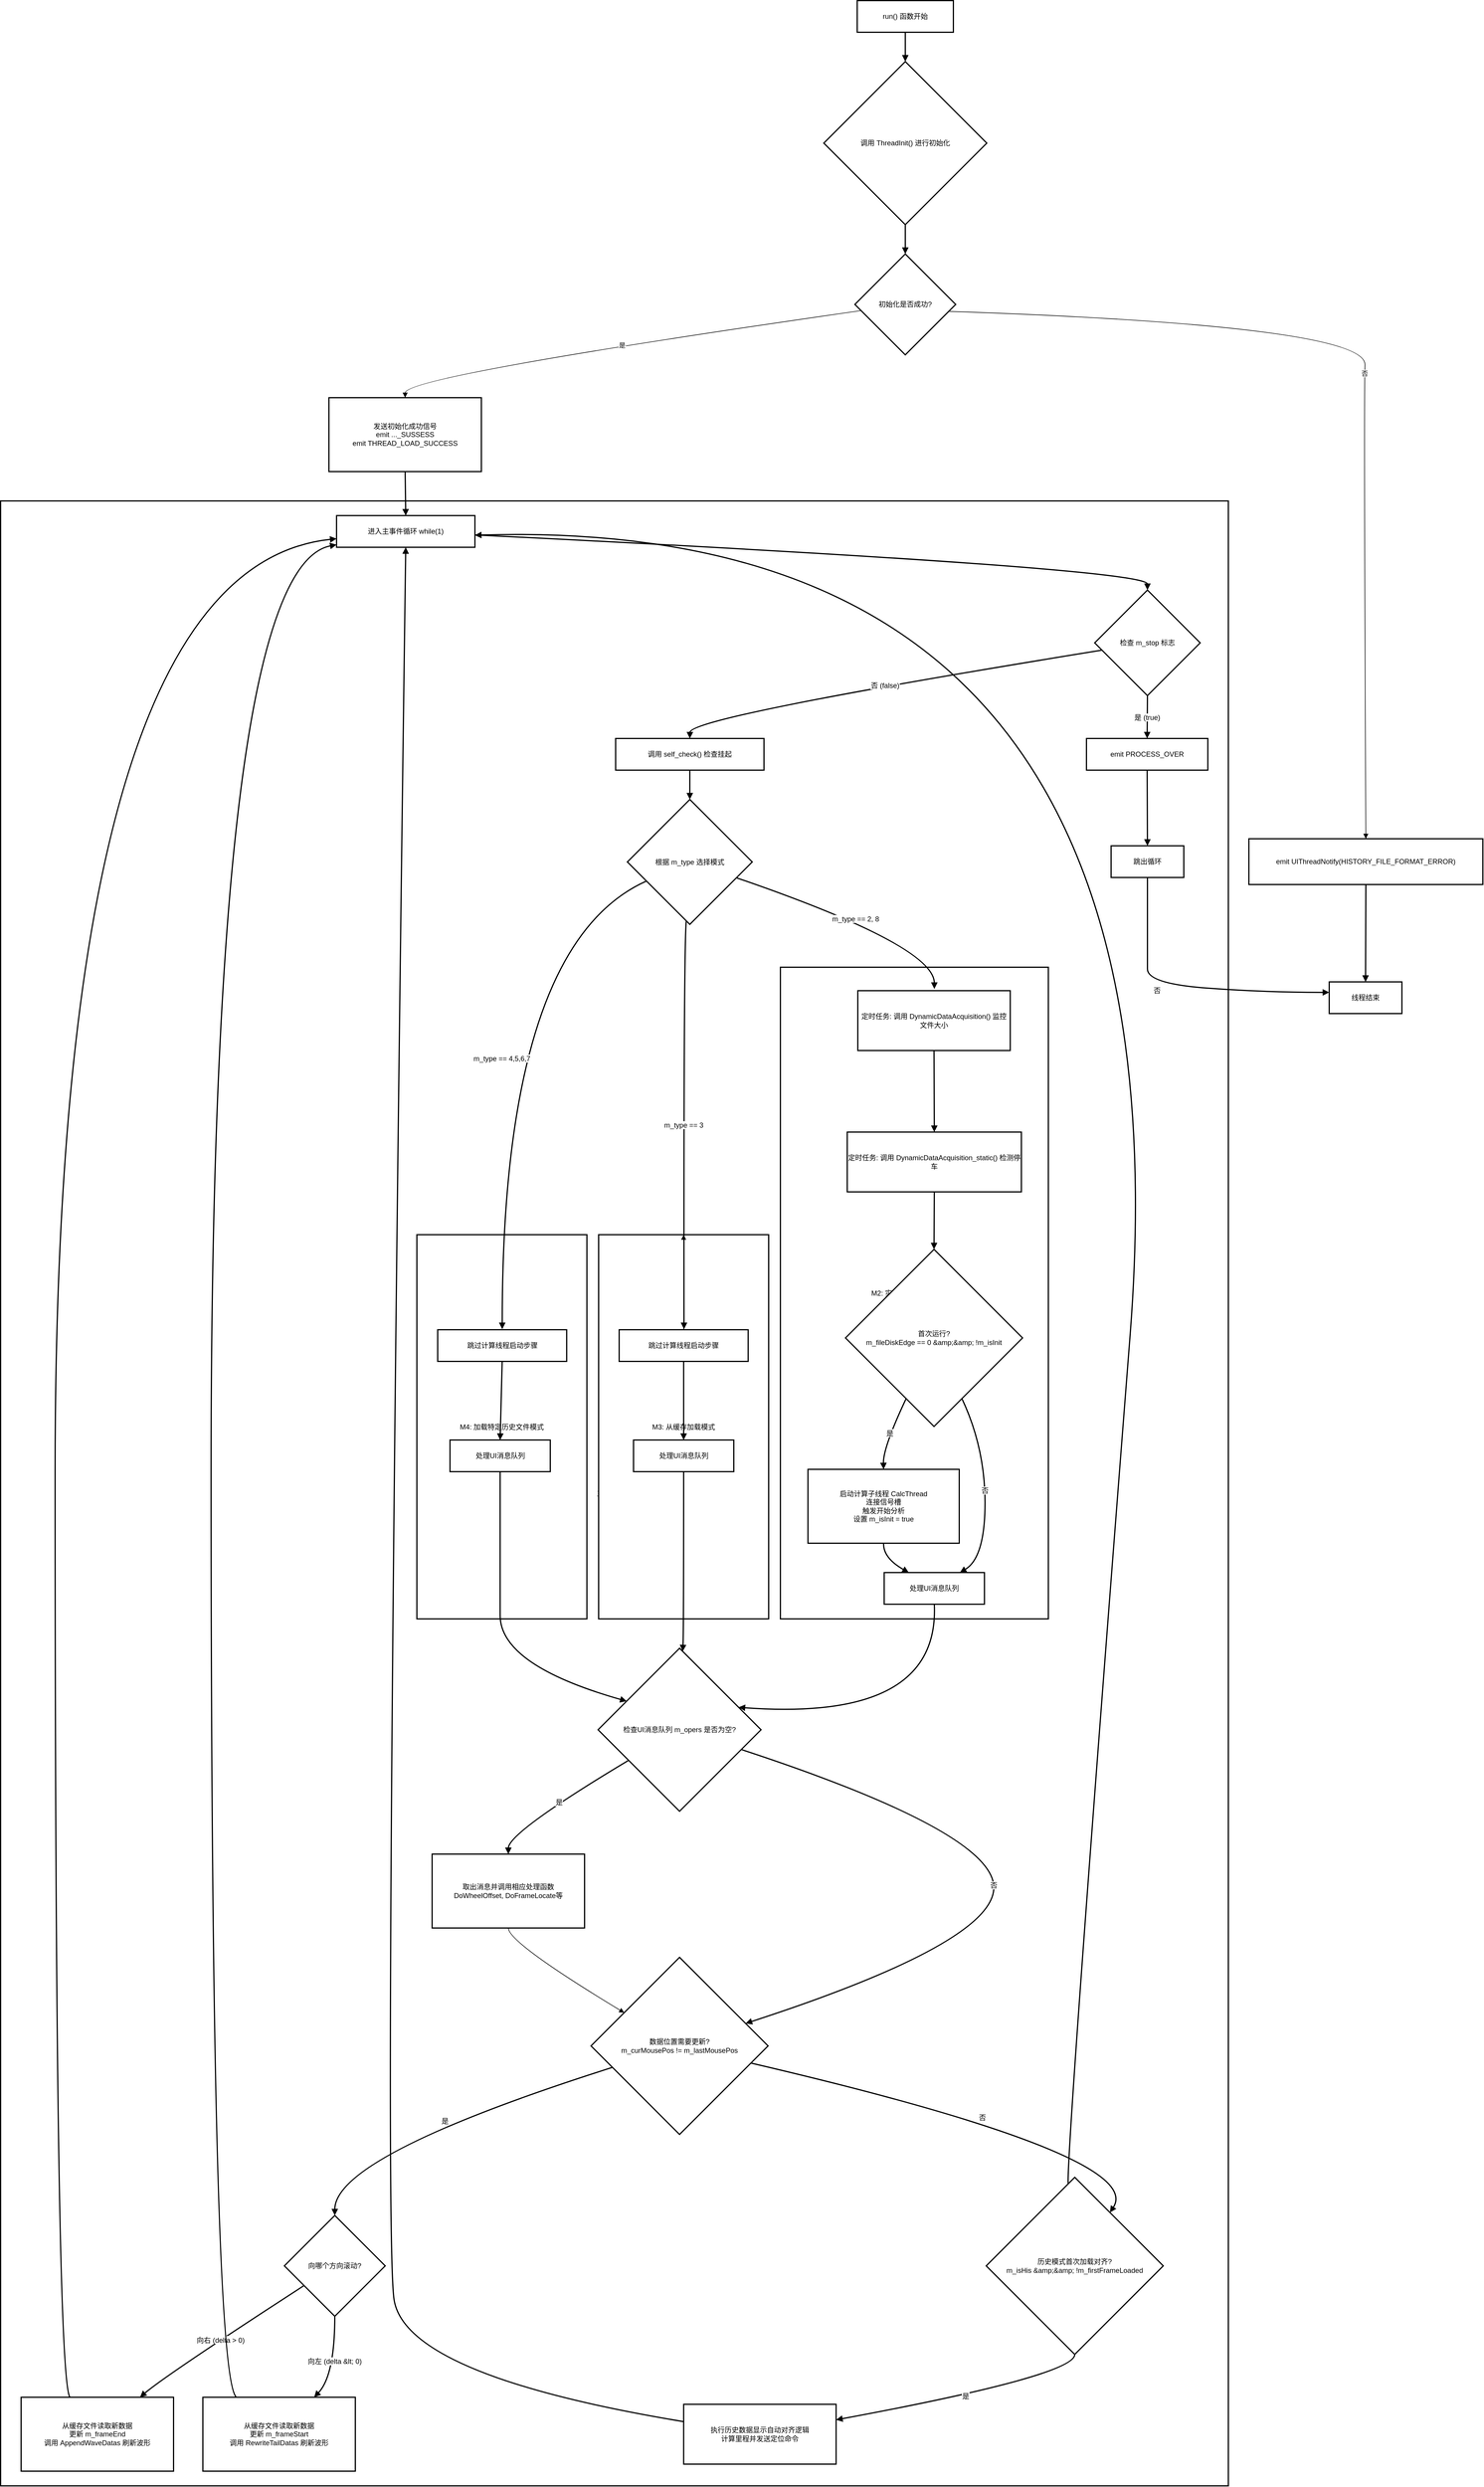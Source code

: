 <mxfile version="28.0.7">
  <diagram name="第 1 页 的副本" id="ayGJ4hrWJBaP0wDGcq-R">
    <mxGraphModel dx="4753" dy="-1037" grid="0" gridSize="10" guides="1" tooltips="1" connect="1" arrows="1" fold="1" page="0" pageScale="1" pageWidth="827" pageHeight="1169" background="light-dark(#FFFFFF,#FFFFFF)" math="1" shadow="0">
      <root>
        <mxCell id="j996E-2D6lmd_hDbGrcE-0" />
        <mxCell id="j996E-2D6lmd_hDbGrcE-1" parent="j996E-2D6lmd_hDbGrcE-0" />
        <mxCell id="_YFsQiQxrplz_pjrRApQ-0" value="主事件循环" style="whiteSpace=wrap;strokeWidth=2;fillStyle=solid;strokeColor=light-dark(#000000,#000000);align=center;verticalAlign=middle;fontFamily=Helvetica;fontSize=12;fontColor=default;fillColor=light-dark(#FFFFFF,#FFFFFF);" parent="j996E-2D6lmd_hDbGrcE-1" vertex="1">
          <mxGeometry x="20" y="4500" width="2094" height="3384" as="geometry" />
        </mxCell>
        <mxCell id="_YFsQiQxrplz_pjrRApQ-1" value="M4: 加载特定历史文件模式" style="whiteSpace=wrap;strokeWidth=2;fillStyle=solid;strokeColor=light-dark(#000000,#000000);align=center;verticalAlign=middle;fontFamily=Helvetica;fontSize=12;fontColor=default;fillColor=light-dark(#FFFFFF,#FFE6CC);" parent="j996E-2D6lmd_hDbGrcE-1" vertex="1">
          <mxGeometry x="730" y="5751" width="290" height="655" as="geometry" />
        </mxCell>
        <mxCell id="_YFsQiQxrplz_pjrRApQ-2" value="M3: 从缓存加载模式" style="whiteSpace=wrap;strokeWidth=2;fillStyle=solid;strokeColor=light-dark(#000000,#000000);align=center;verticalAlign=middle;fontFamily=Helvetica;fontSize=12;fontColor=default;fillColor=light-dark(#FFFFFF,#FFE6CC);" parent="j996E-2D6lmd_hDbGrcE-1" vertex="1">
          <mxGeometry x="1040" y="5751" width="290" height="655" as="geometry" />
        </mxCell>
        <mxCell id="_YFsQiQxrplz_pjrRApQ-3" value="M2: 实时计算/中断续算模式" style="whiteSpace=wrap;strokeWidth=2;fillStyle=solid;strokeColor=light-dark(#000000,#000000);align=center;verticalAlign=middle;fontFamily=Helvetica;fontSize=12;fontColor=default;fillColor=light-dark(#FFFFFF,#FFE6CC);" parent="j996E-2D6lmd_hDbGrcE-1" vertex="1">
          <mxGeometry x="1350" y="5295" width="457" height="1111" as="geometry" />
        </mxCell>
        <mxCell id="_YFsQiQxrplz_pjrRApQ-4" value="run() 函数开始" style="whiteSpace=wrap;strokeWidth=2;strokeColor=light-dark(#000000,#000000);align=center;verticalAlign=middle;fontFamily=Helvetica;fontSize=12;fontColor=default;fillColor=light-dark(#FFFFFF,#808080);" parent="j996E-2D6lmd_hDbGrcE-1" vertex="1">
          <mxGeometry x="1481" y="3647" width="164" height="54" as="geometry" />
        </mxCell>
        <mxCell id="_YFsQiQxrplz_pjrRApQ-5" value="调用 ThreadInit() 进行初始化" style="rhombus;strokeWidth=2;whiteSpace=wrap;strokeColor=light-dark(#000000,#000000);align=center;verticalAlign=middle;fontFamily=Helvetica;fontSize=12;fontColor=default;fillColor=light-dark(#FFFFFF,#808080);" parent="j996E-2D6lmd_hDbGrcE-1" vertex="1">
          <mxGeometry x="1424" y="3751" width="278" height="278" as="geometry" />
        </mxCell>
        <mxCell id="_YFsQiQxrplz_pjrRApQ-6" value="初始化是否成功?" style="rhombus;strokeWidth=2;whiteSpace=wrap;strokeColor=light-dark(#000000,#000000);align=center;verticalAlign=middle;fontFamily=Helvetica;fontSize=12;fontColor=default;fillColor=light-dark(#FFFFFF,#808080);" parent="j996E-2D6lmd_hDbGrcE-1" vertex="1">
          <mxGeometry x="1477" y="4079" width="172" height="172" as="geometry" />
        </mxCell>
        <mxCell id="_YFsQiQxrplz_pjrRApQ-7" value="emit UIThreadNotify(HISTORY_FILE_FORMAT_ERROR)" style="whiteSpace=wrap;strokeWidth=2;strokeColor=light-dark(#000000,#000000);align=center;verticalAlign=middle;fontFamily=Helvetica;fontSize=12;fontColor=default;fillColor=light-dark(#FFFFFF,#808080);" parent="j996E-2D6lmd_hDbGrcE-1" vertex="1">
          <mxGeometry x="2149" y="5076" width="399" height="78" as="geometry" />
        </mxCell>
        <mxCell id="_YFsQiQxrplz_pjrRApQ-8" value="线程结束" style="whiteSpace=wrap;strokeWidth=2;strokeColor=light-dark(#000000,#000000);align=center;verticalAlign=middle;fontFamily=Helvetica;fontSize=12;fontColor=default;fillColor=light-dark(#FFFFFF,#808080);" parent="j996E-2D6lmd_hDbGrcE-1" vertex="1">
          <mxGeometry x="2286" y="5320" width="124" height="54" as="geometry" />
        </mxCell>
        <mxCell id="_YFsQiQxrplz_pjrRApQ-9" value="发送初始化成功信号&#xa;emit ..._SUSSESS&#xa;emit THREAD_LOAD_SUCCESS" style="whiteSpace=wrap;strokeWidth=2;strokeColor=light-dark(#000000,#000000);align=center;verticalAlign=middle;fontFamily=Helvetica;fontSize=12;fontColor=default;fillColor=light-dark(#FFFFFF,#808080);" parent="j996E-2D6lmd_hDbGrcE-1" vertex="1">
          <mxGeometry x="580" y="4324" width="260" height="126" as="geometry" />
        </mxCell>
        <mxCell id="_YFsQiQxrplz_pjrRApQ-10" value="进入主事件循环 while(1)" style="whiteSpace=wrap;strokeWidth=2;strokeColor=light-dark(#000000,#000000);align=center;verticalAlign=middle;fontFamily=Helvetica;fontSize=12;fontColor=default;fillColor=light-dark(#FFFFFF,#808080);" parent="j996E-2D6lmd_hDbGrcE-1" vertex="1">
          <mxGeometry x="593" y="4525" width="236" height="54" as="geometry" />
        </mxCell>
        <mxCell id="_YFsQiQxrplz_pjrRApQ-11" value="检查 m_stop 标志" style="rhombus;strokeWidth=2;whiteSpace=wrap;strokeColor=light-dark(#000000,#000000);align=center;verticalAlign=middle;fontFamily=Helvetica;fontSize=12;fontColor=default;fillColor=light-dark(#FFFFFF,#808080);" parent="j996E-2D6lmd_hDbGrcE-1" vertex="1">
          <mxGeometry x="1886" y="4652" width="180" height="180" as="geometry" />
        </mxCell>
        <mxCell id="_YFsQiQxrplz_pjrRApQ-12" value="emit PROCESS_OVER" style="whiteSpace=wrap;strokeWidth=2;strokeColor=light-dark(#000000,#000000);align=center;verticalAlign=middle;fontFamily=Helvetica;fontSize=12;fontColor=default;fillColor=light-dark(#FFFFFF,#808080);" parent="j996E-2D6lmd_hDbGrcE-1" vertex="1">
          <mxGeometry x="1872" y="4905" width="207" height="54" as="geometry" />
        </mxCell>
        <mxCell id="_YFsQiQxrplz_pjrRApQ-13" value="跳出循环" style="whiteSpace=wrap;strokeWidth=2;strokeColor=light-dark(#000000,#000000);align=center;verticalAlign=middle;fontFamily=Helvetica;fontSize=12;fontColor=default;fillColor=light-dark(#FFFFFF,#808080);" parent="j996E-2D6lmd_hDbGrcE-1" vertex="1">
          <mxGeometry x="1914" y="5088" width="124" height="54" as="geometry" />
        </mxCell>
        <mxCell id="_YFsQiQxrplz_pjrRApQ-14" value="调用 self_check() 检查挂起" style="whiteSpace=wrap;strokeWidth=2;strokeColor=light-dark(#000000,#000000);align=center;verticalAlign=middle;fontFamily=Helvetica;fontSize=12;fontColor=default;fillColor=light-dark(#FFFFFF,#808080);" parent="j996E-2D6lmd_hDbGrcE-1" vertex="1">
          <mxGeometry x="1069" y="4905" width="253" height="54" as="geometry" />
        </mxCell>
        <mxCell id="_YFsQiQxrplz_pjrRApQ-15" value="根据 m_type 选择模式" style="rhombus;strokeWidth=2;whiteSpace=wrap;strokeColor=light-dark(#000000,#000000);align=center;verticalAlign=middle;fontFamily=Helvetica;fontSize=12;fontColor=default;fillColor=light-dark(#FFFFFF,#808080);" parent="j996E-2D6lmd_hDbGrcE-1" vertex="1">
          <mxGeometry x="1089" y="5009" width="213" height="213" as="geometry" />
        </mxCell>
        <mxCell id="_YFsQiQxrplz_pjrRApQ-19" value="定时任务: 调用 DynamicDataAcquisition() 监控文件大小" style="whiteSpace=wrap;strokeWidth=2;strokeColor=light-dark(#000000,#000000);align=center;verticalAlign=middle;fontFamily=Helvetica;fontSize=12;fontColor=default;fillColor=light-dark(#FFFFFF,#808080);" parent="j996E-2D6lmd_hDbGrcE-1" vertex="1">
          <mxGeometry x="1482" y="5335" width="260" height="102" as="geometry" />
        </mxCell>
        <mxCell id="_YFsQiQxrplz_pjrRApQ-20" value="定时任务: 调用 DynamicDataAcquisition_static() 检测停车" style="whiteSpace=wrap;strokeWidth=2;strokeColor=light-dark(#000000,#000000);align=center;verticalAlign=middle;fontFamily=Helvetica;fontSize=12;fontColor=default;fillColor=light-dark(#FFFFFF,#808080);" parent="j996E-2D6lmd_hDbGrcE-1" vertex="1">
          <mxGeometry x="1464" y="5576" width="297" height="102" as="geometry" />
        </mxCell>
        <mxCell id="_YFsQiQxrplz_pjrRApQ-21" value="首次运行?&#xa;m_fileDiskEdge == 0 &amp;amp;&amp;amp; !m_isInit" style="rhombus;strokeWidth=2;whiteSpace=wrap;strokeColor=light-dark(#000000,#000000);align=center;verticalAlign=middle;fontFamily=Helvetica;fontSize=12;fontColor=default;fillColor=light-dark(#FFFFFF,#808080);" parent="j996E-2D6lmd_hDbGrcE-1" vertex="1">
          <mxGeometry x="1461" y="5776" width="302" height="302" as="geometry" />
        </mxCell>
        <mxCell id="_YFsQiQxrplz_pjrRApQ-22" value="启动计算子线程 CalcThread&#xa;连接信号槽&#xa;触发开始分析&#xa;设置 m_isInit = true" style="whiteSpace=wrap;strokeWidth=2;strokeColor=light-dark(#000000,#000000);align=center;verticalAlign=middle;fontFamily=Helvetica;fontSize=12;fontColor=default;fillColor=light-dark(#FFFFFF,#808080);" parent="j996E-2D6lmd_hDbGrcE-1" vertex="1">
          <mxGeometry x="1397" y="6151" width="258" height="126" as="geometry" />
        </mxCell>
        <mxCell id="_YFsQiQxrplz_pjrRApQ-23" value="处理UI消息队列" style="whiteSpace=wrap;strokeWidth=2;strokeColor=light-dark(#000000,#000000);align=center;verticalAlign=middle;fontFamily=Helvetica;fontSize=12;fontColor=default;fillColor=light-dark(#FFFFFF,#808080);" parent="j996E-2D6lmd_hDbGrcE-1" vertex="1">
          <mxGeometry x="1527" y="6327" width="171" height="54" as="geometry" />
        </mxCell>
        <mxCell id="Jh86voh0ZVSVj58sxwfk-0" style="edgeStyle=none;shape=connector;curved=1;rounded=0;orthogonalLoop=1;jettySize=auto;html=1;exitX=0.5;exitY=0;exitDx=0;exitDy=0;strokeColor=light-dark(#000000,#000000);align=center;verticalAlign=middle;fontFamily=Helvetica;fontSize=12;fontColor=default;labelBackgroundColor=default;startArrow=none;endArrow=block;" parent="j996E-2D6lmd_hDbGrcE-1" source="_YFsQiQxrplz_pjrRApQ-24" target="_YFsQiQxrplz_pjrRApQ-2" edge="1">
          <mxGeometry relative="1" as="geometry" />
        </mxCell>
        <mxCell id="_YFsQiQxrplz_pjrRApQ-24" value="跳过计算线程启动步骤" style="whiteSpace=wrap;strokeWidth=2;strokeColor=light-dark(#000000,#000000);align=center;verticalAlign=middle;fontFamily=Helvetica;fontSize=12;fontColor=default;fillColor=light-dark(#FFFFFF,#808080);" parent="j996E-2D6lmd_hDbGrcE-1" vertex="1">
          <mxGeometry x="1075" y="5913" width="220" height="54" as="geometry" />
        </mxCell>
        <mxCell id="_YFsQiQxrplz_pjrRApQ-25" value="处理UI消息队列" style="whiteSpace=wrap;strokeWidth=2;strokeColor=light-dark(#000000,#000000);align=center;verticalAlign=middle;fontFamily=Helvetica;fontSize=12;fontColor=default;fillColor=light-dark(#FFFFFF,#808080);" parent="j996E-2D6lmd_hDbGrcE-1" vertex="1">
          <mxGeometry x="1099.5" y="6101" width="171" height="54" as="geometry" />
        </mxCell>
        <mxCell id="_YFsQiQxrplz_pjrRApQ-26" value="跳过计算线程启动步骤" style="whiteSpace=wrap;strokeWidth=2;strokeColor=light-dark(#000000,#000000);align=center;verticalAlign=middle;fontFamily=Helvetica;fontSize=12;fontColor=default;fillColor=light-dark(#FFFFFF,#808080);" parent="j996E-2D6lmd_hDbGrcE-1" vertex="1">
          <mxGeometry x="765.5" y="5913" width="220" height="54" as="geometry" />
        </mxCell>
        <mxCell id="_YFsQiQxrplz_pjrRApQ-27" value="处理UI消息队列" style="whiteSpace=wrap;strokeWidth=2;strokeColor=light-dark(#000000,#000000);align=center;verticalAlign=middle;fontFamily=Helvetica;fontSize=12;fontColor=default;fillColor=light-dark(#FFFFFF,#808080);" parent="j996E-2D6lmd_hDbGrcE-1" vertex="1">
          <mxGeometry x="786.5" y="6101" width="171" height="54" as="geometry" />
        </mxCell>
        <mxCell id="_YFsQiQxrplz_pjrRApQ-28" value="检查UI消息队列 m_opers 是否为空?" style="rhombus;strokeWidth=2;whiteSpace=wrap;strokeColor=light-dark(#000000,#000000);align=center;verticalAlign=middle;fontFamily=Helvetica;fontSize=12;fontColor=default;fillColor=light-dark(#FFFFFF,#808080);" parent="j996E-2D6lmd_hDbGrcE-1" vertex="1">
          <mxGeometry x="1039" y="6456" width="278" height="278" as="geometry" />
        </mxCell>
        <mxCell id="_YFsQiQxrplz_pjrRApQ-29" value="取出消息并调用相应处理函数&#xa;DoWheelOffset, DoFrameLocate等" style="whiteSpace=wrap;strokeWidth=2;strokeColor=light-dark(#000000,#000000);align=center;verticalAlign=middle;fontFamily=Helvetica;fontSize=12;fontColor=default;fillColor=light-dark(#FFFFFF,#808080);" parent="j996E-2D6lmd_hDbGrcE-1" vertex="1">
          <mxGeometry x="756" y="6807" width="260" height="126" as="geometry" />
        </mxCell>
        <mxCell id="_YFsQiQxrplz_pjrRApQ-30" value="数据位置需要更新?&#xa;m_curMousePos != m_lastMousePos" style="rhombus;strokeWidth=2;whiteSpace=wrap;strokeColor=light-dark(#000000,#000000);align=center;verticalAlign=middle;fontFamily=Helvetica;fontSize=12;fontColor=default;fillColor=light-dark(#FFFFFF,#808080);" parent="j996E-2D6lmd_hDbGrcE-1" vertex="1">
          <mxGeometry x="1027" y="6983" width="302" height="302" as="geometry" />
        </mxCell>
        <mxCell id="_YFsQiQxrplz_pjrRApQ-31" value="向哪个方向滚动?" style="rhombus;strokeWidth=2;whiteSpace=wrap;strokeColor=light-dark(#000000,#000000);align=center;verticalAlign=middle;fontFamily=Helvetica;fontSize=12;fontColor=default;fillColor=light-dark(#FFFFFF,#808080);" parent="j996E-2D6lmd_hDbGrcE-1" vertex="1">
          <mxGeometry x="504" y="7423" width="172" height="172" as="geometry" />
        </mxCell>
        <mxCell id="_YFsQiQxrplz_pjrRApQ-32" value="从缓存文件读取新数据&#xa;更新 m_frameEnd&#xa;调用 AppendWaveDatas 刷新波形" style="whiteSpace=wrap;strokeWidth=2;strokeColor=light-dark(#000000,#000000);align=center;verticalAlign=middle;fontFamily=Helvetica;fontSize=12;fontColor=default;fillColor=light-dark(#FFFFFF,#808080);" parent="j996E-2D6lmd_hDbGrcE-1" vertex="1">
          <mxGeometry x="55" y="7733" width="260" height="126" as="geometry" />
        </mxCell>
        <mxCell id="_YFsQiQxrplz_pjrRApQ-33" value="从缓存文件读取新数据&#xa;更新 m_frameStart&#xa;调用 RewriteTailDatas 刷新波形" style="whiteSpace=wrap;strokeWidth=2;strokeColor=light-dark(#000000,#000000);align=center;verticalAlign=middle;fontFamily=Helvetica;fontSize=12;fontColor=default;fillColor=light-dark(#FFFFFF,#808080);" parent="j996E-2D6lmd_hDbGrcE-1" vertex="1">
          <mxGeometry x="365" y="7733" width="260" height="126" as="geometry" />
        </mxCell>
        <mxCell id="_YFsQiQxrplz_pjrRApQ-34" value="历史模式首次加载对齐?&#xa;m_isHis &amp;amp;&amp;amp; !m_firstFrameLoaded" style="rhombus;strokeWidth=2;whiteSpace=wrap;strokeColor=light-dark(#000000,#000000);align=center;verticalAlign=middle;fontFamily=Helvetica;fontSize=12;fontColor=default;fillColor=light-dark(#FFFFFF,#808080);" parent="j996E-2D6lmd_hDbGrcE-1" vertex="1">
          <mxGeometry x="1701" y="7358" width="302" height="302" as="geometry" />
        </mxCell>
        <mxCell id="_YFsQiQxrplz_pjrRApQ-35" value="执行历史数据显示自动对齐逻辑&#xa;计算里程并发送定位命令" style="whiteSpace=wrap;strokeWidth=2;strokeColor=light-dark(#000000,#000000);align=center;verticalAlign=middle;fontFamily=Helvetica;fontSize=12;fontColor=default;fillColor=light-dark(#FFFFFF,#808080);" parent="j996E-2D6lmd_hDbGrcE-1" vertex="1">
          <mxGeometry x="1185" y="7745" width="260" height="102" as="geometry" />
        </mxCell>
        <mxCell id="_YFsQiQxrplz_pjrRApQ-36" value="" style="curved=1;startArrow=none;endArrow=block;exitX=0.5;exitY=1;entryX=0.5;entryY=0;rounded=0;strokeColor=light-dark(#000000,#000000);strokeWidth=2;align=center;verticalAlign=middle;fontFamily=Helvetica;fontSize=12;fontColor=default;fillColor=light-dark(#FFFFFF,#808080);" parent="j996E-2D6lmd_hDbGrcE-1" source="_YFsQiQxrplz_pjrRApQ-4" target="_YFsQiQxrplz_pjrRApQ-5" edge="1">
          <mxGeometry relative="1" as="geometry">
            <Array as="points" />
          </mxGeometry>
        </mxCell>
        <mxCell id="_YFsQiQxrplz_pjrRApQ-37" value="" style="curved=1;startArrow=none;endArrow=block;exitX=0.5;exitY=1;entryX=0.5;entryY=0;rounded=0;strokeColor=light-dark(#000000,#000000);strokeWidth=2;align=center;verticalAlign=middle;fontFamily=Helvetica;fontSize=12;fontColor=default;fillColor=light-dark(#FFFFFF,#808080);" parent="j996E-2D6lmd_hDbGrcE-1" source="_YFsQiQxrplz_pjrRApQ-5" target="_YFsQiQxrplz_pjrRApQ-6" edge="1">
          <mxGeometry relative="1" as="geometry">
            <Array as="points" />
          </mxGeometry>
        </mxCell>
        <mxCell id="_YFsQiQxrplz_pjrRApQ-38" value="否" style="curved=1;startArrow=none;endArrow=block;exitX=1;exitY=0.58;entryX=0.5;entryY=0;rounded=0;strokeColor=light-dark(#000000,#000000);" parent="j996E-2D6lmd_hDbGrcE-1" source="_YFsQiQxrplz_pjrRApQ-6" target="_YFsQiQxrplz_pjrRApQ-7" edge="1">
          <mxGeometry relative="1" as="geometry">
            <Array as="points">
              <mxPoint x="2349" y="4201" />
              <mxPoint x="2345" y="4335" />
            </Array>
          </mxGeometry>
        </mxCell>
        <mxCell id="_YFsQiQxrplz_pjrRApQ-39" value="" style="curved=1;startArrow=none;endArrow=block;exitX=0.5;exitY=1;entryX=0.5;entryY=-0.01;rounded=0;fillStyle=solid;strokeColor=light-dark(#000000,#000000);strokeWidth=2;align=center;verticalAlign=middle;fontFamily=Helvetica;fontSize=12;fontColor=default;fillColor=light-dark(#FFFFFF,#808080);" parent="j996E-2D6lmd_hDbGrcE-1" source="_YFsQiQxrplz_pjrRApQ-7" target="_YFsQiQxrplz_pjrRApQ-8" edge="1">
          <mxGeometry relative="1" as="geometry">
            <Array as="points" />
          </mxGeometry>
        </mxCell>
        <mxCell id="_YFsQiQxrplz_pjrRApQ-40" value="是" style="curved=1;startArrow=none;endArrow=block;exitX=0;exitY=0.57;entryX=0.5;entryY=0;rounded=0;strokeColor=light-dark(#000000,#000000);" parent="j996E-2D6lmd_hDbGrcE-1" source="_YFsQiQxrplz_pjrRApQ-6" target="_YFsQiQxrplz_pjrRApQ-9" edge="1">
          <mxGeometry relative="1" as="geometry">
            <Array as="points">
              <mxPoint x="710" y="4287" />
            </Array>
          </mxGeometry>
        </mxCell>
        <mxCell id="_YFsQiQxrplz_pjrRApQ-41" value="" style="curved=1;startArrow=none;endArrow=block;exitX=0.5;exitY=1;entryX=0.5;entryY=0;rounded=0;strokeColor=light-dark(#000000,#000000);strokeWidth=2;align=center;verticalAlign=middle;fontFamily=Helvetica;fontSize=12;fontColor=default;fillColor=light-dark(#FFFFFF,#808080);" parent="j996E-2D6lmd_hDbGrcE-1" source="_YFsQiQxrplz_pjrRApQ-9" target="_YFsQiQxrplz_pjrRApQ-10" edge="1">
          <mxGeometry relative="1" as="geometry">
            <Array as="points" />
          </mxGeometry>
        </mxCell>
        <mxCell id="_YFsQiQxrplz_pjrRApQ-42" value="" style="curved=1;startArrow=none;endArrow=block;exitX=1;exitY=0.61;entryX=0.5;entryY=0;rounded=0;strokeColor=light-dark(#000000,#000000);strokeWidth=2;align=center;verticalAlign=middle;fontFamily=Helvetica;fontSize=12;fontColor=default;fillColor=light-dark(#FFFFFF,#808080);" parent="j996E-2D6lmd_hDbGrcE-1" source="_YFsQiQxrplz_pjrRApQ-10" target="_YFsQiQxrplz_pjrRApQ-11" edge="1">
          <mxGeometry relative="1" as="geometry">
            <Array as="points">
              <mxPoint x="1976" y="4615" />
            </Array>
          </mxGeometry>
        </mxCell>
        <mxCell id="_YFsQiQxrplz_pjrRApQ-43" value="是 (true)" style="curved=1;startArrow=none;endArrow=block;exitX=0.5;exitY=1;entryX=0.5;entryY=-0.01;rounded=0;fillStyle=solid;strokeColor=light-dark(#000000,#000000);strokeWidth=2;align=center;verticalAlign=middle;fontFamily=Helvetica;fontSize=12;fontColor=default;fillColor=light-dark(#FFFFFF,#808080);" parent="j996E-2D6lmd_hDbGrcE-1" source="_YFsQiQxrplz_pjrRApQ-11" target="_YFsQiQxrplz_pjrRApQ-12" edge="1">
          <mxGeometry relative="1" as="geometry">
            <Array as="points" />
          </mxGeometry>
        </mxCell>
        <mxCell id="_YFsQiQxrplz_pjrRApQ-44" value="" style="curved=1;startArrow=none;endArrow=block;exitX=0.5;exitY=0.99;entryX=0.5;entryY=0;rounded=0;fillStyle=solid;strokeColor=light-dark(#000000,#000000);strokeWidth=2;align=center;verticalAlign=middle;fontFamily=Helvetica;fontSize=12;fontColor=default;fillColor=light-dark(#FFFFFF,#808080);" parent="j996E-2D6lmd_hDbGrcE-1" source="_YFsQiQxrplz_pjrRApQ-12" target="_YFsQiQxrplz_pjrRApQ-13" edge="1">
          <mxGeometry relative="1" as="geometry">
            <Array as="points" />
          </mxGeometry>
        </mxCell>
        <mxCell id="_YFsQiQxrplz_pjrRApQ-45" value="否 (false)" style="curved=1;startArrow=none;endArrow=block;exitX=0;exitY=0.58;entryX=0.5;entryY=-0.01;rounded=0;fillStyle=solid;strokeColor=light-dark(#000000,#000000);strokeWidth=2;align=center;verticalAlign=middle;fontFamily=Helvetica;fontSize=12;fontColor=default;fillColor=light-dark(#FFFFFF,#808080);" parent="j996E-2D6lmd_hDbGrcE-1" source="_YFsQiQxrplz_pjrRApQ-11" target="_YFsQiQxrplz_pjrRApQ-14" edge="1">
          <mxGeometry relative="1" as="geometry">
            <Array as="points">
              <mxPoint x="1196" y="4868" />
            </Array>
          </mxGeometry>
        </mxCell>
        <mxCell id="_YFsQiQxrplz_pjrRApQ-46" value="" style="curved=1;startArrow=none;endArrow=block;exitX=0.5;exitY=0.99;entryX=0.5;entryY=0;rounded=0;fillStyle=solid;strokeColor=light-dark(#000000,#000000);strokeWidth=2;align=center;verticalAlign=middle;fontFamily=Helvetica;fontSize=12;fontColor=default;fillColor=light-dark(#FFFFFF,#808080);" parent="j996E-2D6lmd_hDbGrcE-1" source="_YFsQiQxrplz_pjrRApQ-14" target="_YFsQiQxrplz_pjrRApQ-15" edge="1">
          <mxGeometry relative="1" as="geometry">
            <Array as="points" />
          </mxGeometry>
        </mxCell>
        <mxCell id="_YFsQiQxrplz_pjrRApQ-47" value="m_type == 2, 8" style="curved=1;startArrow=none;endArrow=block;exitX=1;exitY=0.67;entryX=0.51;entryY=-0.01;rounded=0;fillStyle=solid;strokeColor=light-dark(#000000,#000000);strokeWidth=2;align=center;verticalAlign=middle;fontFamily=Helvetica;fontSize=12;fontColor=default;fillColor=light-dark(#FFFFFF,#808080);" parent="j996E-2D6lmd_hDbGrcE-1" source="_YFsQiQxrplz_pjrRApQ-15" edge="1">
          <mxGeometry relative="1" as="geometry">
            <Array as="points">
              <mxPoint x="1612" y="5258" />
            </Array>
            <mxPoint x="1612.588" y="5332" as="targetPoint" />
          </mxGeometry>
        </mxCell>
        <mxCell id="_YFsQiQxrplz_pjrRApQ-48" value="m_type == 3" style="curved=1;startArrow=none;endArrow=block;exitX=0.47;exitY=1;entryX=0.51;entryY=-0.01;rounded=0;fillStyle=solid;strokeColor=light-dark(#000000,#000000);strokeWidth=2;align=center;verticalAlign=middle;fontFamily=Helvetica;fontSize=12;fontColor=default;fillColor=light-dark(#FFFFFF,#FFFFFF);" parent="j996E-2D6lmd_hDbGrcE-1" source="_YFsQiQxrplz_pjrRApQ-15" edge="1">
          <mxGeometry relative="1" as="geometry">
            <Array as="points">
              <mxPoint x="1185" y="5258" />
            </Array>
            <mxPoint x="1185.588" y="5912" as="targetPoint" />
          </mxGeometry>
        </mxCell>
        <mxCell id="_YFsQiQxrplz_pjrRApQ-49" value="m_type == 4,5,6,7" style="curved=1;startArrow=none;endArrow=block;exitX=0;exitY=0.72;entryX=0.51;entryY=-0.01;rounded=0;fillStyle=solid;strokeColor=light-dark(#000000,#000000);strokeWidth=2;align=center;verticalAlign=middle;fontFamily=Helvetica;fontSize=12;fontColor=default;fillColor=light-dark(#FFFFFF,#FFFFFF);" parent="j996E-2D6lmd_hDbGrcE-1" source="_YFsQiQxrplz_pjrRApQ-15" edge="1">
          <mxGeometry relative="1" as="geometry">
            <Array as="points">
              <mxPoint x="875" y="5258" />
            </Array>
            <mxPoint x="875.588" y="5912" as="targetPoint" />
          </mxGeometry>
        </mxCell>
        <mxCell id="_YFsQiQxrplz_pjrRApQ-51" value="" style="curved=1;startArrow=none;endArrow=block;exitX=0.5;exitY=1;entryX=0.5;entryY=0;rounded=0;strokeColor=light-dark(#000000,#000000);strokeWidth=2;align=center;verticalAlign=middle;fontFamily=Helvetica;fontSize=12;fontColor=default;fillColor=light-dark(#FFFFFF,#808080);" parent="j996E-2D6lmd_hDbGrcE-1" source="_YFsQiQxrplz_pjrRApQ-19" target="_YFsQiQxrplz_pjrRApQ-20" edge="1">
          <mxGeometry relative="1" as="geometry">
            <Array as="points" />
          </mxGeometry>
        </mxCell>
        <mxCell id="_YFsQiQxrplz_pjrRApQ-52" value="" style="curved=1;startArrow=none;endArrow=block;exitX=0.5;exitY=1;entryX=0.5;entryY=0;rounded=0;strokeColor=light-dark(#000000,#000000);strokeWidth=2;align=center;verticalAlign=middle;fontFamily=Helvetica;fontSize=12;fontColor=default;fillColor=light-dark(#FFFFFF,#808080);" parent="j996E-2D6lmd_hDbGrcE-1" source="_YFsQiQxrplz_pjrRApQ-20" target="_YFsQiQxrplz_pjrRApQ-21" edge="1">
          <mxGeometry relative="1" as="geometry">
            <Array as="points" />
          </mxGeometry>
        </mxCell>
        <mxCell id="_YFsQiQxrplz_pjrRApQ-53" value="是" style="curved=1;startArrow=none;endArrow=block;exitX=0.27;exitY=1;entryX=0.5;entryY=0;rounded=0;strokeColor=light-dark(#000000,#000000);strokeWidth=2;align=center;verticalAlign=middle;fontFamily=Helvetica;fontSize=12;fontColor=default;fillColor=light-dark(#FFFFFF,#808080);" parent="j996E-2D6lmd_hDbGrcE-1" source="_YFsQiQxrplz_pjrRApQ-21" target="_YFsQiQxrplz_pjrRApQ-22" edge="1">
          <mxGeometry relative="1" as="geometry">
            <Array as="points">
              <mxPoint x="1525" y="6114" />
            </Array>
          </mxGeometry>
        </mxCell>
        <mxCell id="_YFsQiQxrplz_pjrRApQ-54" value="否" style="curved=1;startArrow=none;endArrow=block;exitX=0.73;exitY=1;entryX=0.76;entryY=-0.01;rounded=0;strokeColor=light-dark(#000000,#000000);strokeWidth=2;align=center;verticalAlign=middle;fontFamily=Helvetica;fontSize=12;fontColor=default;fillColor=light-dark(#FFFFFF,#808080);" parent="j996E-2D6lmd_hDbGrcE-1" source="_YFsQiQxrplz_pjrRApQ-21" target="_YFsQiQxrplz_pjrRApQ-23" edge="1">
          <mxGeometry relative="1" as="geometry">
            <Array as="points">
              <mxPoint x="1699" y="6114" />
              <mxPoint x="1699" y="6302" />
            </Array>
          </mxGeometry>
        </mxCell>
        <mxCell id="_YFsQiQxrplz_pjrRApQ-55" value="" style="curved=1;startArrow=none;endArrow=block;exitX=0.5;exitY=1;entryX=0.24;entryY=-0.01;rounded=0;strokeColor=light-dark(#000000,#000000);strokeWidth=2;align=center;verticalAlign=middle;fontFamily=Helvetica;fontSize=12;fontColor=default;fillColor=light-dark(#FFFFFF,#808080);" parent="j996E-2D6lmd_hDbGrcE-1" source="_YFsQiQxrplz_pjrRApQ-22" target="_YFsQiQxrplz_pjrRApQ-23" edge="1">
          <mxGeometry relative="1" as="geometry">
            <Array as="points">
              <mxPoint x="1525" y="6302" />
            </Array>
          </mxGeometry>
        </mxCell>
        <mxCell id="_YFsQiQxrplz_pjrRApQ-57" value="" style="curved=1;startArrow=none;endArrow=block;exitX=0.5;exitY=0.99;entryX=0.5;entryY=-0.01;rounded=0;strokeColor=light-dark(#000000,#000000);strokeWidth=2;align=center;verticalAlign=middle;fontFamily=Helvetica;fontSize=12;fontColor=default;fillColor=light-dark(#FFFFFF,#808080);" parent="j996E-2D6lmd_hDbGrcE-1" source="_YFsQiQxrplz_pjrRApQ-24" target="_YFsQiQxrplz_pjrRApQ-25" edge="1">
          <mxGeometry relative="1" as="geometry">
            <Array as="points" />
          </mxGeometry>
        </mxCell>
        <mxCell id="_YFsQiQxrplz_pjrRApQ-59" value="" style="curved=1;startArrow=none;endArrow=block;exitX=0.5;exitY=0.99;entryX=0.5;entryY=-0.01;rounded=0;strokeColor=light-dark(#000000,#000000);strokeWidth=2;align=center;verticalAlign=middle;fontFamily=Helvetica;fontSize=12;fontColor=default;fillColor=light-dark(#FFFFFF,#808080);" parent="j996E-2D6lmd_hDbGrcE-1" source="_YFsQiQxrplz_pjrRApQ-26" target="_YFsQiQxrplz_pjrRApQ-27" edge="1">
          <mxGeometry relative="1" as="geometry">
            <Array as="points" />
          </mxGeometry>
        </mxCell>
        <mxCell id="_YFsQiQxrplz_pjrRApQ-60" value="" style="curved=1;startArrow=none;endArrow=block;exitX=0.5;exitY=0.99;entryX=1;entryY=0.31;rounded=0;fillStyle=solid;strokeColor=light-dark(#000000,#000000);strokeWidth=2;align=center;verticalAlign=middle;fontFamily=Helvetica;fontSize=12;fontColor=default;fillColor=light-dark(#FFFFFF,#FFFFFF);" parent="j996E-2D6lmd_hDbGrcE-1" source="_YFsQiQxrplz_pjrRApQ-23" target="_YFsQiQxrplz_pjrRApQ-28" edge="1">
          <mxGeometry relative="1" as="geometry">
            <Array as="points">
              <mxPoint x="1622" y="6582" />
            </Array>
          </mxGeometry>
        </mxCell>
        <mxCell id="_YFsQiQxrplz_pjrRApQ-61" value="" style="curved=1;startArrow=none;endArrow=block;exitX=0.5;exitY=0.99;entryX=0.52;entryY=0;rounded=0;fillStyle=solid;strokeColor=light-dark(#000000,#000000);strokeWidth=2;align=center;verticalAlign=middle;fontFamily=Helvetica;fontSize=12;fontColor=default;fillColor=light-dark(#FFFFFF,#FFFFFF);" parent="j996E-2D6lmd_hDbGrcE-1" source="_YFsQiQxrplz_pjrRApQ-25" target="_YFsQiQxrplz_pjrRApQ-28" edge="1">
          <mxGeometry relative="1" as="geometry">
            <Array as="points">
              <mxPoint x="1185" y="6431" />
            </Array>
          </mxGeometry>
        </mxCell>
        <mxCell id="_YFsQiQxrplz_pjrRApQ-62" value="" style="curved=1;startArrow=none;endArrow=block;exitX=0.5;exitY=0.99;entryX=0;entryY=0.23;rounded=0;fillStyle=solid;strokeColor=light-dark(#000000,#000000);strokeWidth=2;align=center;verticalAlign=middle;fontFamily=Helvetica;fontSize=12;fontColor=default;fillColor=light-dark(#FFFFFF,#FFFFFF);" parent="j996E-2D6lmd_hDbGrcE-1" source="_YFsQiQxrplz_pjrRApQ-27" target="_YFsQiQxrplz_pjrRApQ-28" edge="1">
          <mxGeometry relative="1" as="geometry">
            <Array as="points">
              <mxPoint x="872" y="6315" />
              <mxPoint x="872" y="6485" />
            </Array>
          </mxGeometry>
        </mxCell>
        <mxCell id="_YFsQiQxrplz_pjrRApQ-63" value="是" style="curved=1;startArrow=none;endArrow=block;exitX=0;exitY=0.8;entryX=0.5;entryY=0;rounded=0;fillStyle=solid;strokeColor=light-dark(#000000,#000000);strokeWidth=2;align=center;verticalAlign=middle;fontFamily=Helvetica;fontSize=12;fontColor=default;fillColor=light-dark(#FFFFFF,#FFFFFF);" parent="j996E-2D6lmd_hDbGrcE-1" source="_YFsQiQxrplz_pjrRApQ-28" target="_YFsQiQxrplz_pjrRApQ-29" edge="1">
          <mxGeometry relative="1" as="geometry">
            <Array as="points">
              <mxPoint x="886" y="6770" />
            </Array>
          </mxGeometry>
        </mxCell>
        <mxCell id="_YFsQiQxrplz_pjrRApQ-64" value="否" style="curved=1;startArrow=none;endArrow=block;exitX=1;exitY=0.66;entryX=1;entryY=0.33;rounded=0;fillStyle=solid;strokeColor=light-dark(#000000,#000000);strokeWidth=2;align=center;verticalAlign=middle;fontFamily=Helvetica;fontSize=12;fontColor=default;fillColor=light-dark(#FFFFFF,#FFFFFF);" parent="j996E-2D6lmd_hDbGrcE-1" source="_YFsQiQxrplz_pjrRApQ-28" target="_YFsQiQxrplz_pjrRApQ-30" edge="1">
          <mxGeometry relative="1" as="geometry">
            <Array as="points">
              <mxPoint x="1714" y="6770" />
              <mxPoint x="1714" y="6958" />
            </Array>
          </mxGeometry>
        </mxCell>
        <mxCell id="_YFsQiQxrplz_pjrRApQ-65" value="" style="curved=1;startArrow=none;endArrow=block;exitX=0.5;exitY=1;entryX=0;entryY=0.2;rounded=0;" parent="j996E-2D6lmd_hDbGrcE-1" source="_YFsQiQxrplz_pjrRApQ-29" target="_YFsQiQxrplz_pjrRApQ-30" edge="1">
          <mxGeometry relative="1" as="geometry">
            <Array as="points">
              <mxPoint x="886" y="6958" />
            </Array>
          </mxGeometry>
        </mxCell>
        <mxCell id="_YFsQiQxrplz_pjrRApQ-66" value="是" style="curved=1;startArrow=none;endArrow=block;exitX=0;exitY=0.66;entryX=0.5;entryY=0;rounded=0;fillStyle=solid;strokeColor=light-dark(#000000,#000000);strokeWidth=2;align=center;verticalAlign=middle;fontFamily=Helvetica;fontSize=12;fontColor=default;fillColor=light-dark(#FFFFFF,#FFFFFF);" parent="j996E-2D6lmd_hDbGrcE-1" source="_YFsQiQxrplz_pjrRApQ-30" target="_YFsQiQxrplz_pjrRApQ-31" edge="1">
          <mxGeometry relative="1" as="geometry">
            <Array as="points">
              <mxPoint x="590" y="7321" />
            </Array>
          </mxGeometry>
        </mxCell>
        <mxCell id="_YFsQiQxrplz_pjrRApQ-67" value="向右 (delta &gt; 0)" style="curved=1;startArrow=none;endArrow=block;exitX=0;exitY=0.82;entryX=0.78;entryY=0;rounded=0;fillStyle=solid;strokeColor=light-dark(#000000,#000000);strokeWidth=2;align=center;verticalAlign=middle;fontFamily=Helvetica;fontSize=12;fontColor=default;fillColor=light-dark(#FFFFFF,#FFFFFF);" parent="j996E-2D6lmd_hDbGrcE-1" source="_YFsQiQxrplz_pjrRApQ-31" target="_YFsQiQxrplz_pjrRApQ-32" edge="1">
          <mxGeometry relative="1" as="geometry">
            <Array as="points">
              <mxPoint x="301" y="7696" />
            </Array>
          </mxGeometry>
        </mxCell>
        <mxCell id="_YFsQiQxrplz_pjrRApQ-68" value="向左 (delta &amp;lt; 0)" style="curved=1;startArrow=none;endArrow=block;exitX=0.5;exitY=1;entryX=0.73;entryY=0;rounded=0;fillStyle=solid;strokeColor=light-dark(#000000,#000000);strokeWidth=2;align=center;verticalAlign=middle;fontFamily=Helvetica;fontSize=12;fontColor=default;fillColor=light-dark(#FFFFFF,#FFFFFF);" parent="j996E-2D6lmd_hDbGrcE-1" source="_YFsQiQxrplz_pjrRApQ-31" target="_YFsQiQxrplz_pjrRApQ-33" edge="1">
          <mxGeometry relative="1" as="geometry">
            <Array as="points">
              <mxPoint x="590" y="7696" />
            </Array>
          </mxGeometry>
        </mxCell>
        <mxCell id="_YFsQiQxrplz_pjrRApQ-69" value="否" style="curved=1;startArrow=none;endArrow=block;exitX=1;exitY=0.62;entryX=0.83;entryY=0;rounded=0;fillStyle=solid;strokeColor=light-dark(#000000,#000000);strokeWidth=2;align=center;verticalAlign=middle;fontFamily=Helvetica;fontSize=12;fontColor=default;fillColor=light-dark(#FFFFFF,#FFFFFF);" parent="j996E-2D6lmd_hDbGrcE-1" source="_YFsQiQxrplz_pjrRApQ-30" target="_YFsQiQxrplz_pjrRApQ-34" edge="1">
          <mxGeometry relative="1" as="geometry">
            <Array as="points">
              <mxPoint x="1976" y="7321" />
            </Array>
          </mxGeometry>
        </mxCell>
        <mxCell id="_YFsQiQxrplz_pjrRApQ-70" value="是" style="curved=1;startArrow=none;endArrow=block;exitX=0.5;exitY=1;entryX=1;entryY=0.26;rounded=0;fillStyle=solid;strokeColor=light-dark(#000000,#000000);strokeWidth=2;align=center;verticalAlign=middle;fontFamily=Helvetica;fontSize=12;fontColor=default;fillColor=light-dark(#FFFFFF,#FFFFFF);" parent="j996E-2D6lmd_hDbGrcE-1" source="_YFsQiQxrplz_pjrRApQ-34" target="_YFsQiQxrplz_pjrRApQ-35" edge="1">
          <mxGeometry relative="1" as="geometry">
            <Array as="points">
              <mxPoint x="1852" y="7696" />
            </Array>
          </mxGeometry>
        </mxCell>
        <mxCell id="_YFsQiQxrplz_pjrRApQ-71" value="" style="curved=1;startArrow=none;endArrow=block;exitX=0.32;exitY=0;entryX=0;entryY=0.73;rounded=0;fillStyle=solid;strokeColor=light-dark(#000000,#000000);strokeWidth=2;align=center;verticalAlign=middle;fontFamily=Helvetica;fontSize=12;fontColor=default;fillColor=light-dark(#FFFFFF,#FFFFFF);" parent="j996E-2D6lmd_hDbGrcE-1" source="_YFsQiQxrplz_pjrRApQ-32" target="_YFsQiQxrplz_pjrRApQ-10" edge="1">
          <mxGeometry relative="1" as="geometry">
            <Array as="points">
              <mxPoint x="113" y="7696" />
              <mxPoint x="113" y="4615" />
            </Array>
          </mxGeometry>
        </mxCell>
        <mxCell id="_YFsQiQxrplz_pjrRApQ-72" value="" style="curved=1;startArrow=none;endArrow=block;exitX=0.22;exitY=0;entryX=0;entryY=0.92;rounded=0;fillStyle=solid;strokeColor=light-dark(#000000,#000000);strokeWidth=2;align=center;verticalAlign=middle;fontFamily=Helvetica;fontSize=12;fontColor=default;fillColor=light-dark(#FFFFFF,#FFFFFF);" parent="j996E-2D6lmd_hDbGrcE-1" source="_YFsQiQxrplz_pjrRApQ-33" target="_YFsQiQxrplz_pjrRApQ-10" edge="1">
          <mxGeometry relative="1" as="geometry">
            <Array as="points">
              <mxPoint x="379" y="7696" />
              <mxPoint x="379" y="4615" />
            </Array>
          </mxGeometry>
        </mxCell>
        <mxCell id="_YFsQiQxrplz_pjrRApQ-73" value="" style="curved=1;startArrow=none;endArrow=block;exitX=0;exitY=0.29;entryX=0.5;entryY=1;rounded=0;fillStyle=solid;strokeColor=light-dark(#000000,#000000);strokeWidth=2;align=center;verticalAlign=middle;fontFamily=Helvetica;fontSize=12;fontColor=default;fillColor=light-dark(#FFFFFF,#FFFFFF);" parent="j996E-2D6lmd_hDbGrcE-1" source="_YFsQiQxrplz_pjrRApQ-35" target="_YFsQiQxrplz_pjrRApQ-10" edge="1">
          <mxGeometry relative="1" as="geometry">
            <Array as="points">
              <mxPoint x="710" y="7696" />
              <mxPoint x="672" y="7436" />
            </Array>
          </mxGeometry>
        </mxCell>
        <mxCell id="_YFsQiQxrplz_pjrRApQ-74" value="否" style="curved=1;startArrow=none;endArrow=block;exitX=0.46;exitY=0;entryX=1;entryY=0.62;rounded=0;fillStyle=solid;strokeColor=light-dark(#000000,#000000);strokeWidth=2;align=center;verticalAlign=middle;fontFamily=Helvetica;fontSize=12;fontColor=default;fillColor=light-dark(#FFFFFF,#FFFFFF);" parent="j996E-2D6lmd_hDbGrcE-1" source="_YFsQiQxrplz_pjrRApQ-34" target="_YFsQiQxrplz_pjrRApQ-10" edge="1">
          <mxGeometry relative="1" as="geometry">
            <Array as="points">
              <mxPoint x="1837" y="7321" />
              <mxPoint x="2056" y="4522" />
            </Array>
          </mxGeometry>
        </mxCell>
        <mxCell id="_YFsQiQxrplz_pjrRApQ-75" value="" style="curved=1;startArrow=none;endArrow=block;exitX=0.5;exitY=1;entryX=0;entryY=0.33;rounded=0;strokeColor=light-dark(#000000,#000000);strokeWidth=2;align=center;verticalAlign=middle;fontFamily=Helvetica;fontSize=12;fontColor=default;fillColor=light-dark(#FFFFFF,#808080);" parent="j996E-2D6lmd_hDbGrcE-1" source="_YFsQiQxrplz_pjrRApQ-13" target="_YFsQiQxrplz_pjrRApQ-8" edge="1">
          <mxGeometry relative="1" as="geometry">
            <Array as="points">
              <mxPoint x="1976" y="5273" />
              <mxPoint x="1976" y="5323" />
              <mxPoint x="2178" y="5338" />
            </Array>
          </mxGeometry>
        </mxCell>
      </root>
    </mxGraphModel>
  </diagram>
</mxfile>

